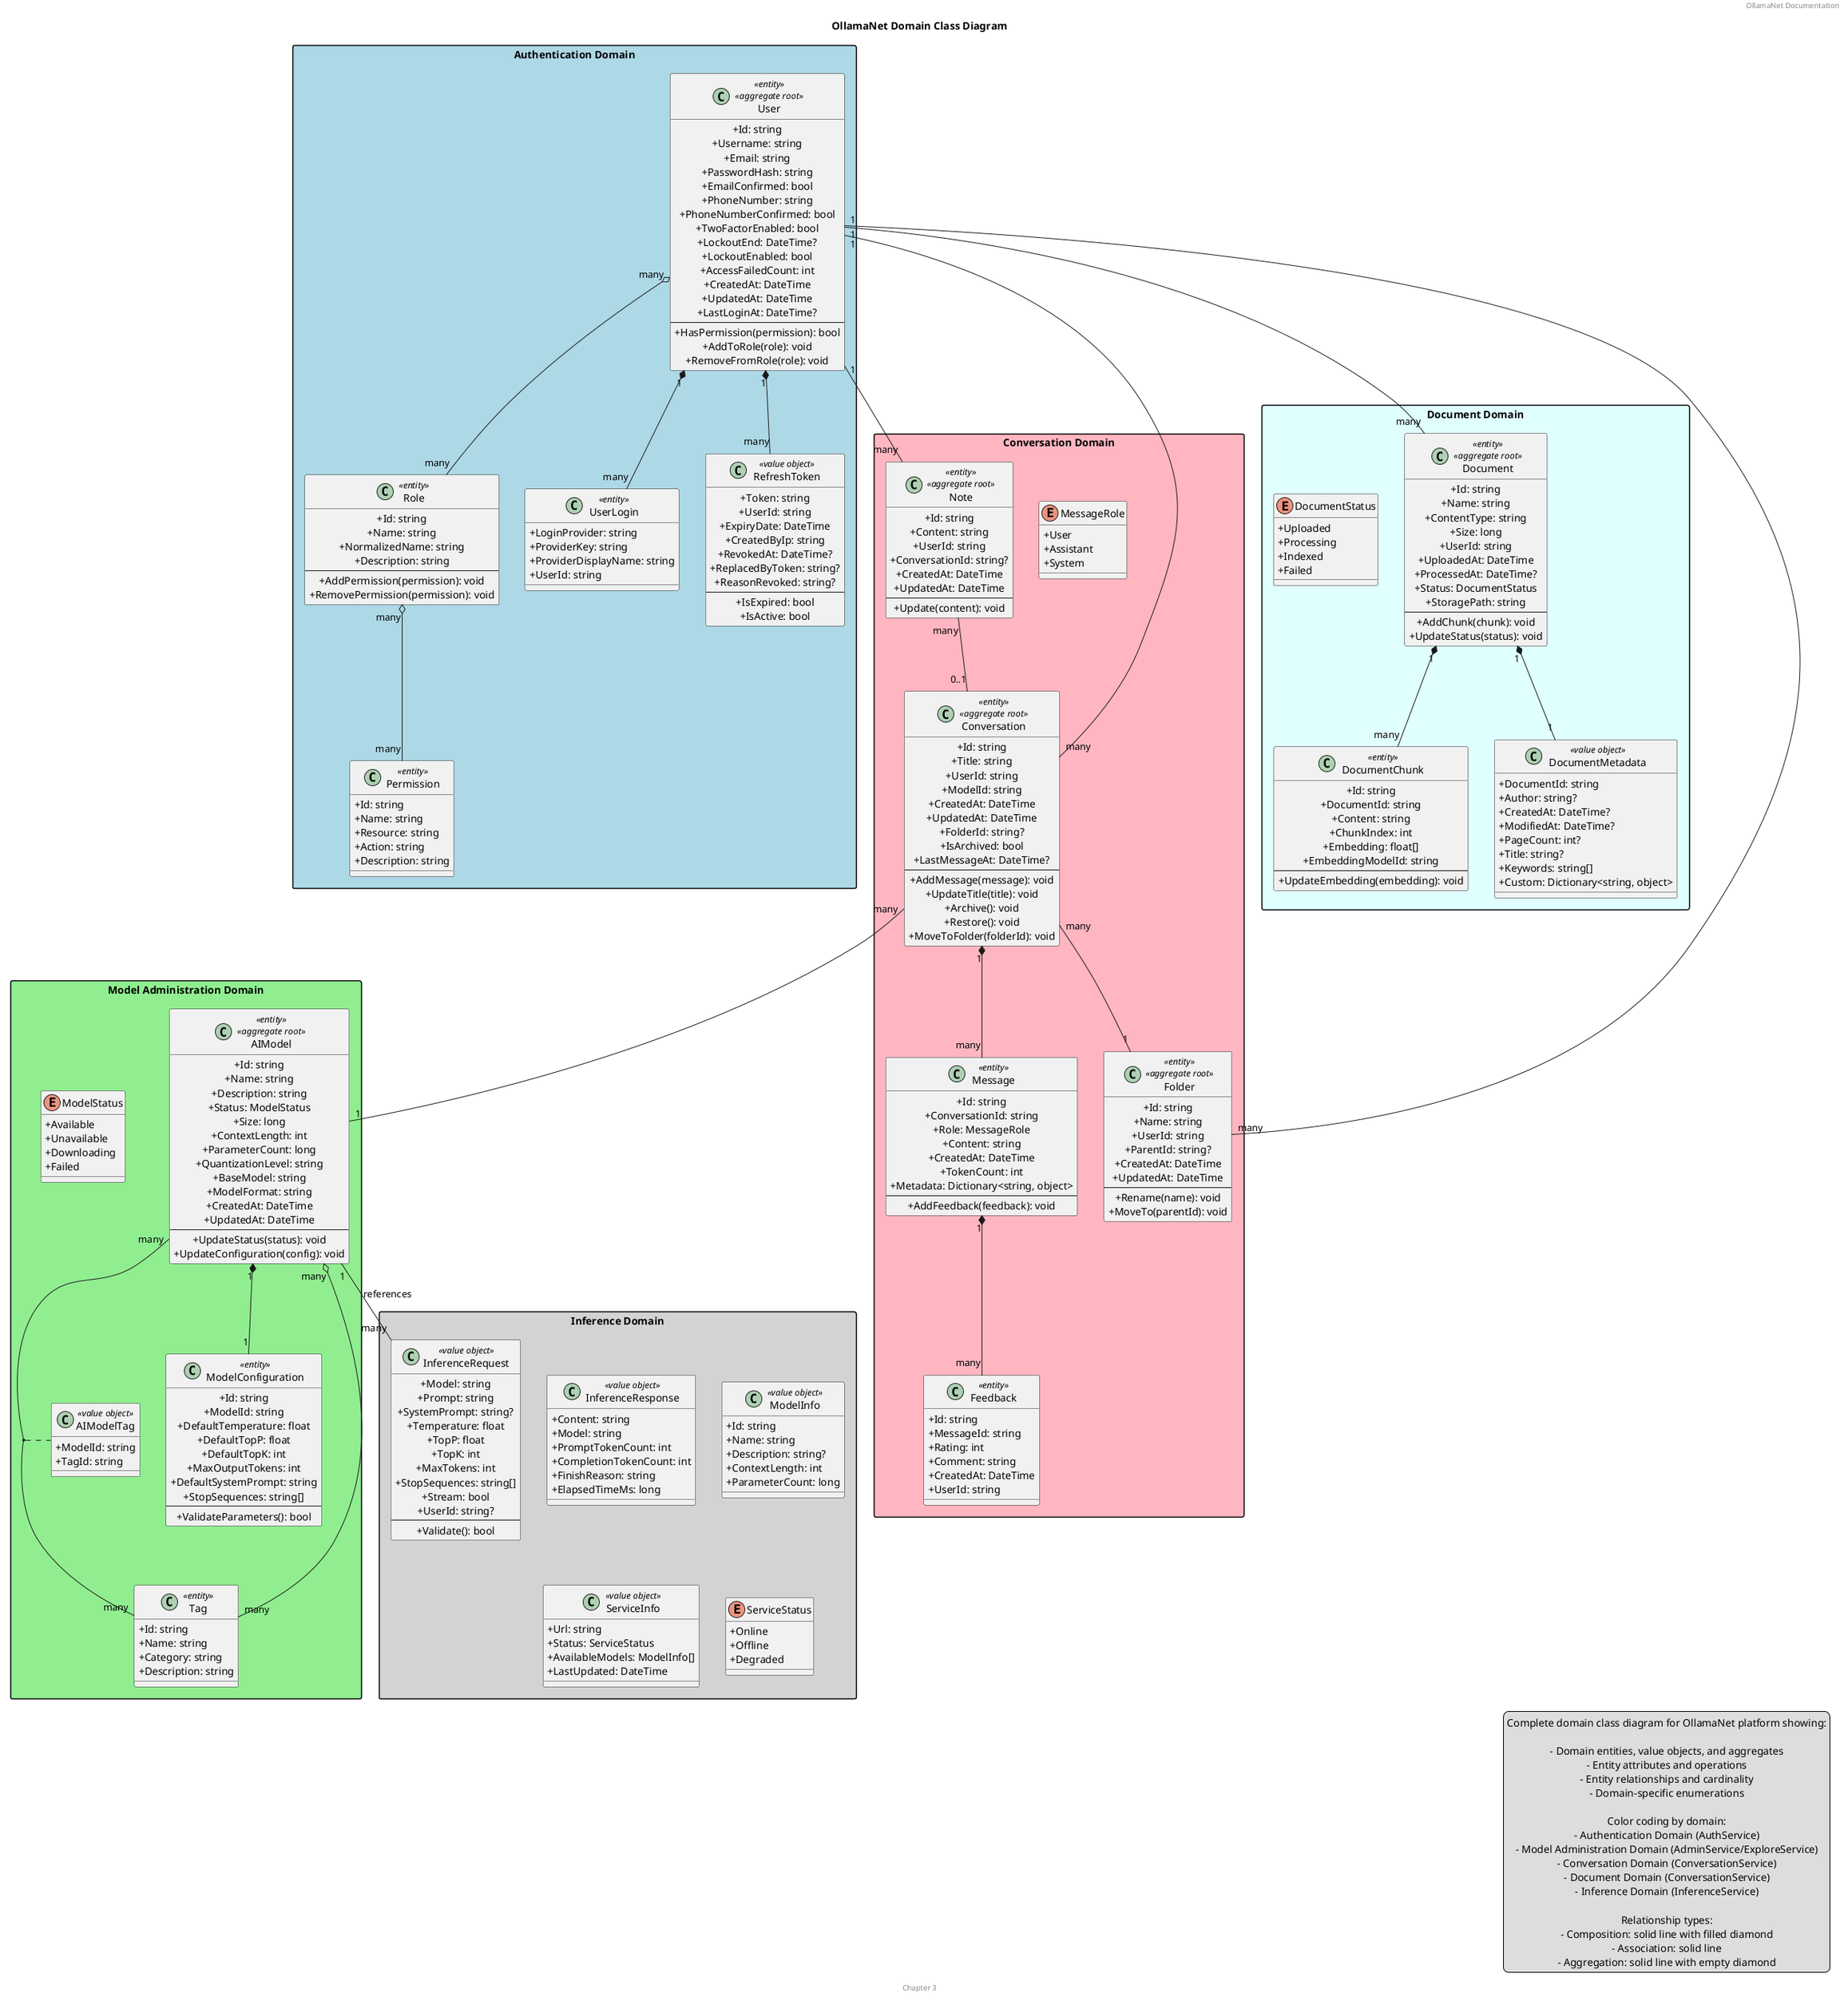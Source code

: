 @startuml Domain_Class_Diagram

title OllamaNet Domain Class Diagram

header OllamaNet Documentation
footer Chapter 3

skinparam classAttributeIconSize 0
skinparam defaultTextAlignment center
skinparam packageStyle rectangle

package "Authentication Domain" #LightBlue {
  class User <<entity>> <<aggregate root>> {
    +Id: string
    +Username: string
    +Email: string
    +PasswordHash: string
    +EmailConfirmed: bool
    +PhoneNumber: string
    +PhoneNumberConfirmed: bool
    +TwoFactorEnabled: bool
    +LockoutEnd: DateTime?
    +LockoutEnabled: bool
    +AccessFailedCount: int
    +CreatedAt: DateTime
    +UpdatedAt: DateTime
    +LastLoginAt: DateTime?
    --
    +HasPermission(permission): bool
    +AddToRole(role): void
    +RemoveFromRole(role): void
  }
  
  class Role <<entity>> {
    +Id: string
    +Name: string
    +NormalizedName: string
    +Description: string
    --
    +AddPermission(permission): void
    +RemovePermission(permission): void
  }
  
  class Permission <<entity>> {
    +Id: string
    +Name: string
    +Resource: string
    +Action: string
    +Description: string
  }
  
  class UserLogin <<entity>> {
    +LoginProvider: string
    +ProviderKey: string
    +ProviderDisplayName: string
    +UserId: string
  }
  
  class RefreshToken <<value object>> {
    +Token: string
    +UserId: string
    +ExpiryDate: DateTime
    +CreatedByIp: string
    +RevokedAt: DateTime?
    +ReplacedByToken: string?
    +ReasonRevoked: string?
    --
    +IsExpired: bool
    +IsActive: bool
  }
}

package "Model Administration Domain" #LightGreen {
  class AIModel <<entity>> <<aggregate root>> {
    +Id: string
    +Name: string
    +Description: string
    +Status: ModelStatus
    +Size: long
    +ContextLength: int
    +ParameterCount: long
    +QuantizationLevel: string
    +BaseModel: string
    +ModelFormat: string
    +CreatedAt: DateTime
    +UpdatedAt: DateTime
    --
    +UpdateStatus(status): void
    +UpdateConfiguration(config): void
  }
  
  enum ModelStatus {
    +Available
    +Unavailable
    +Downloading
    +Failed
  }
  
  class ModelConfiguration <<entity>> {
    +Id: string
    +ModelId: string
    +DefaultTemperature: float
    +DefaultTopP: float
    +DefaultTopK: int
    +MaxOutputTokens: int
    +DefaultSystemPrompt: string
    +StopSequences: string[]
    --
    +ValidateParameters(): bool
  }
  
  class Tag <<entity>> {
    +Id: string
    +Name: string
    +Category: string
    +Description: string
  }
  
  class AIModelTag <<value object>> {
    +ModelId: string
    +TagId: string
  }
}

package "Conversation Domain" #LightPink {
  class Conversation <<entity>> <<aggregate root>> {
    +Id: string
    +Title: string
    +UserId: string
    +ModelId: string
    +CreatedAt: DateTime
    +UpdatedAt: DateTime
    +FolderId: string?
    +IsArchived: bool
    +LastMessageAt: DateTime?
    --
    +AddMessage(message): void
    +UpdateTitle(title): void
    +Archive(): void
    +Restore(): void
    +MoveToFolder(folderId): void
  }
  
  class Message <<entity>> {
    +Id: string
    +ConversationId: string
    +Role: MessageRole
    +Content: string
    +CreatedAt: DateTime
    +TokenCount: int
    +Metadata: Dictionary<string, object>
    --
    +AddFeedback(feedback): void
  }
  
  enum MessageRole {
    +User
    +Assistant
    +System
  }
  
  class Feedback <<entity>> {
    +Id: string
    +MessageId: string
    +Rating: int
    +Comment: string
    +CreatedAt: DateTime
    +UserId: string
  }
  
  class Folder <<entity>> <<aggregate root>> {
    +Id: string
    +Name: string
    +UserId: string
    +ParentId: string?
    +CreatedAt: DateTime
    +UpdatedAt: DateTime
    --
    +Rename(name): void
    +MoveTo(parentId): void
  }
  
  class Note <<entity>> <<aggregate root>> {
    +Id: string
    +Content: string
    +UserId: string
    +ConversationId: string?
    +CreatedAt: DateTime
    +UpdatedAt: DateTime
    --
    +Update(content): void
  }
}

package "Document Domain" #LightCyan {
  class Document <<entity>> <<aggregate root>> {
    +Id: string
    +Name: string
    +ContentType: string
    +Size: long
    +UserId: string
    +UploadedAt: DateTime
    +ProcessedAt: DateTime?
    +Status: DocumentStatus
    +StoragePath: string
    --
    +AddChunk(chunk): void
    +UpdateStatus(status): void
  }
  
  enum DocumentStatus {
    +Uploaded
    +Processing
    +Indexed
    +Failed
  }
  
  class DocumentChunk <<entity>> {
    +Id: string
    +DocumentId: string
    +Content: string
    +ChunkIndex: int
    +Embedding: float[]
    +EmbeddingModelId: string
    --
    +UpdateEmbedding(embedding): void
  }
  
  class DocumentMetadata <<value object>> {
    +DocumentId: string
    +Author: string?
    +CreatedAt: DateTime?
    +ModifiedAt: DateTime?
    +PageCount: int?
    +Title: string?
    +Keywords: string[]
    +Custom: Dictionary<string, object>
  }
}

package "Inference Domain" #LightGray {
  class InferenceRequest <<value object>> {
    +Model: string
    +Prompt: string
    +SystemPrompt: string?
    +Temperature: float
    +TopP: float
    +TopK: int
    +MaxTokens: int
    +StopSequences: string[]
    +Stream: bool
    +UserId: string?
    --
    +Validate(): bool
  }
  
  class InferenceResponse <<value object>> {
    +Content: string
    +Model: string
    +PromptTokenCount: int
    +CompletionTokenCount: int
    +FinishReason: string
    +ElapsedTimeMs: long
  }
  
  class ModelInfo <<value object>> {
    +Id: string
    +Name: string
    +Description: string?
    +ContextLength: int
    +ParameterCount: long
  }
  
  class ServiceInfo <<value object>> {
    +Url: string
    +Status: ServiceStatus
    +AvailableModels: ModelInfo[]
    +LastUpdated: DateTime
  }
  
  enum ServiceStatus {
    +Online
    +Offline
    +Degraded
  }
}

' Relationships
User "1" *-- "many" UserLogin
User "1" *-- "many" RefreshToken
User "many" o-- "many" Role
Role "many" o-- "many" Permission

AIModel "1" *-- "1" ModelConfiguration
AIModel "many" o-- "many" Tag
AIModel "many" -- "many" Tag
(AIModel, Tag) .. AIModelTag

Conversation "1" *-- "many" Message
Message "1" *-- "many" Feedback
Conversation "many" -- "1" Folder
Conversation "many" -- "1" AIModel
Note "many" -- "0..1" Conversation

Document "1" *-- "many" DocumentChunk
Document "1" *-- "1" DocumentMetadata

' Cross-domain relationships
User "1" -- "many" Conversation
User "1" -- "many" Document
User "1" -- "many" Folder
User "1" -- "many" Note
AIModel "1" -- "many" InferenceRequest : references

legend right
  Complete domain class diagram for OllamaNet platform showing:
  
  - Domain entities, value objects, and aggregates
  - Entity attributes and operations
  - Entity relationships and cardinality
  - Domain-specific enumerations
  
  Color coding by domain:
  - Authentication Domain (AuthService)
  - Model Administration Domain (AdminService/ExploreService)
  - Conversation Domain (ConversationService)
  - Document Domain (ConversationService)
  - Inference Domain (InferenceService)
  
  Relationship types:
  - Composition: solid line with filled diamond
  - Association: solid line
  - Aggregation: solid line with empty diamond
end legend

@enduml
